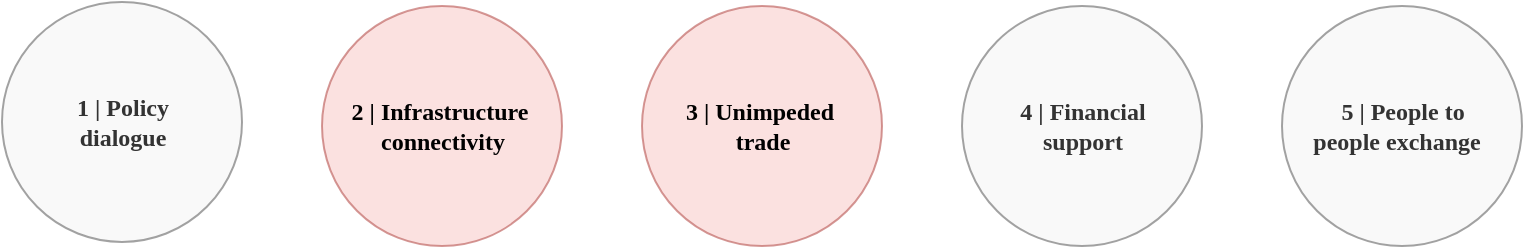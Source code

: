 <mxfile version="13.4.5" type="device"><diagram id="3228e29e-7158-1315-38df-8450db1d8a1d" name="Page-1"><mxGraphModel dx="1310" dy="967" grid="1" gridSize="10" guides="1" tooltips="1" connect="1" arrows="1" fold="1" page="1" pageScale="1" pageWidth="1169" pageHeight="827" background="#ffffff" math="0" shadow="0"><root><mxCell id="0"/><mxCell id="1" parent="0"/><mxCell id="qGll3YiE9cnKRDrdc-9z-21533" value="2 | Infrastructure&amp;nbsp;&lt;br&gt;connectivity" style="ellipse;fillColor=#f8cecc;opacity=60;strokeColor=#b85450;html=1;fontStyle=1;fontFamily=cardo;" parent="1" vertex="1"><mxGeometry x="240" y="81.06" width="120" height="120" as="geometry"/></mxCell><mxCell id="qGll3YiE9cnKRDrdc-9z-21534" value="3 | Unimpeded&amp;nbsp;&lt;br&gt;trade" style="ellipse;fillColor=#f8cecc;opacity=60;strokeColor=#b85450;html=1;fontStyle=1;fontFamily=cardo;" parent="1" vertex="1"><mxGeometry x="400" y="81.06" width="120" height="120" as="geometry"/></mxCell><mxCell id="qGll3YiE9cnKRDrdc-9z-21535" value="1 | Policy &lt;br&gt;dialogue" style="ellipse;fillColor=#f5f5f5;opacity=60;strokeColor=#666666;html=1;fontStyle=1;fontColor=#333333;fontFamily=cardo;" parent="1" vertex="1"><mxGeometry x="80" y="78.94" width="120" height="120" as="geometry"/></mxCell><mxCell id="qGll3YiE9cnKRDrdc-9z-21536" value="4 | Financial &lt;br&gt;support" style="ellipse;fillColor=#f5f5f5;opacity=60;strokeColor=#666666;html=1;fontStyle=1;fontColor=#333333;fontFamily=cardo;" parent="1" vertex="1"><mxGeometry x="560" y="81.06" width="120" height="120" as="geometry"/></mxCell><mxCell id="qGll3YiE9cnKRDrdc-9z-21537" value="5 | People to &lt;br&gt;people exchange&amp;nbsp;&amp;nbsp;" style="ellipse;fillColor=#f5f5f5;opacity=60;strokeColor=#666666;html=1;fontStyle=1;fontColor=#333333;aspect=fixed;fontFamily=cardo;" parent="1" vertex="1"><mxGeometry x="720" y="81.06" width="120" height="120" as="geometry"/></mxCell></root></mxGraphModel></diagram></mxfile>